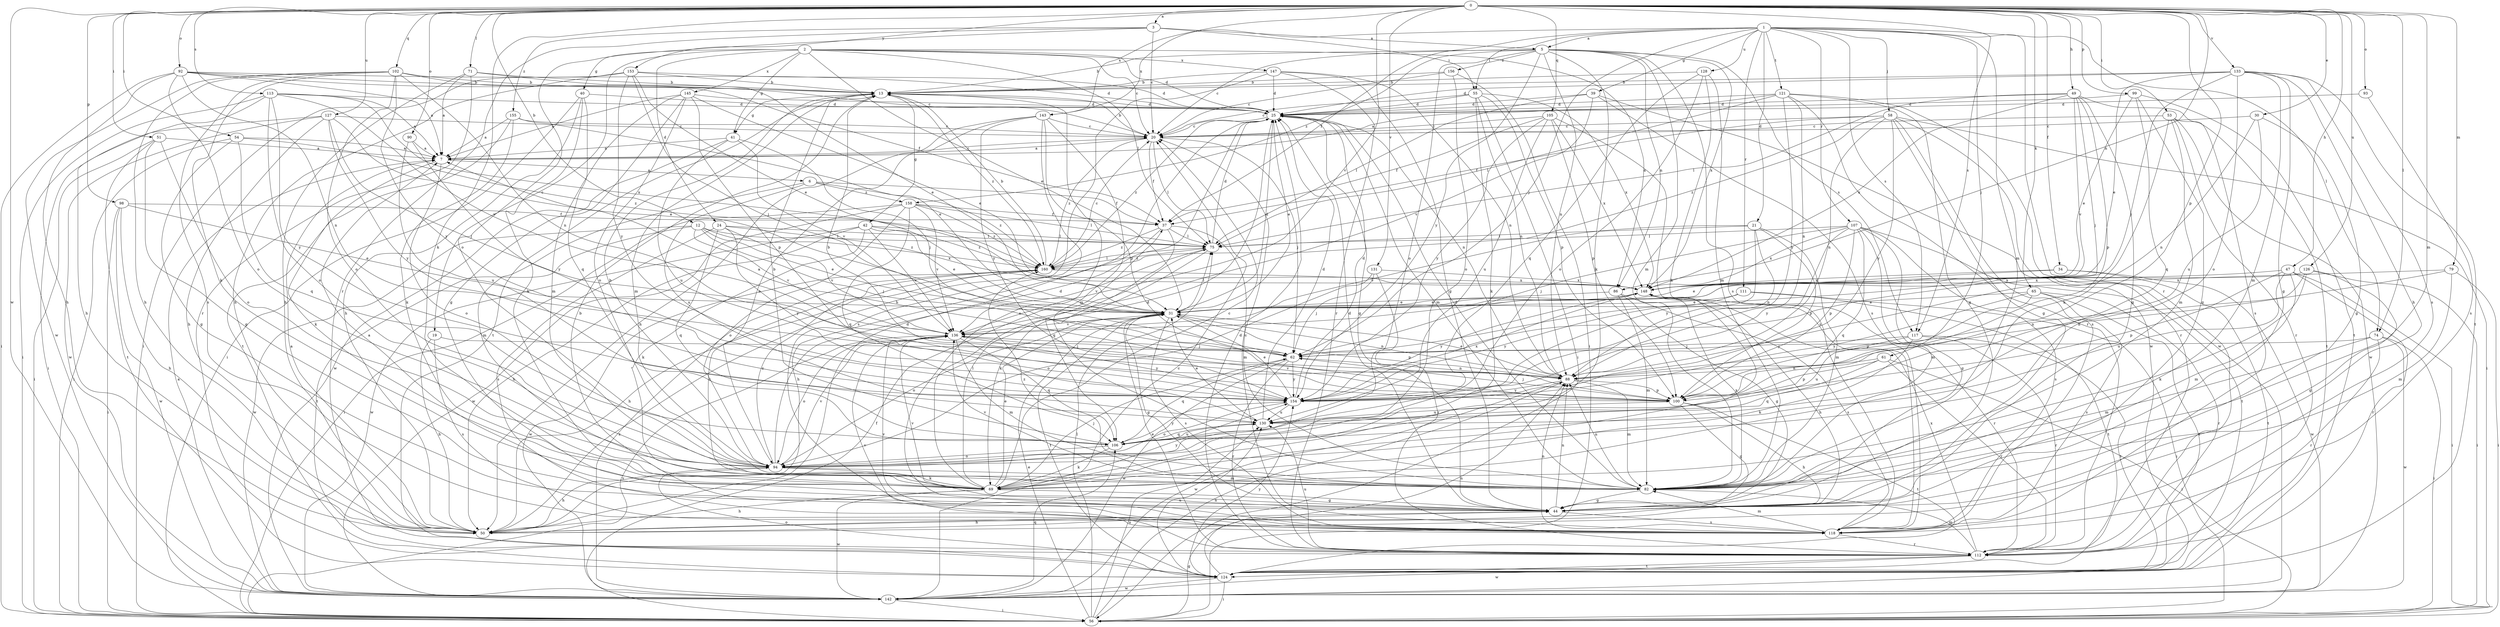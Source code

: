 strict digraph  {
0;
1;
2;
3;
5;
6;
7;
12;
13;
19;
20;
21;
24;
25;
30;
31;
34;
37;
39;
40;
41;
42;
44;
47;
49;
50;
51;
53;
54;
55;
56;
58;
61;
62;
65;
69;
71;
74;
75;
79;
82;
86;
88;
90;
92;
93;
94;
98;
99;
100;
102;
105;
106;
107;
111;
112;
113;
117;
118;
121;
124;
126;
127;
128;
130;
131;
133;
136;
142;
143;
145;
147;
148;
153;
154;
155;
156;
158;
160;
0 -> 3  [label=a];
0 -> 12  [label=b];
0 -> 30  [label=e];
0 -> 34  [label=f];
0 -> 47  [label=h];
0 -> 49  [label=h];
0 -> 51  [label=i];
0 -> 53  [label=i];
0 -> 54  [label=i];
0 -> 65  [label=k];
0 -> 69  [label=k];
0 -> 71  [label=l];
0 -> 74  [label=l];
0 -> 79  [label=m];
0 -> 82  [label=m];
0 -> 86  [label=n];
0 -> 90  [label=o];
0 -> 92  [label=o];
0 -> 93  [label=o];
0 -> 98  [label=p];
0 -> 99  [label=p];
0 -> 100  [label=p];
0 -> 102  [label=q];
0 -> 105  [label=q];
0 -> 113  [label=s];
0 -> 117  [label=s];
0 -> 126  [label=u];
0 -> 127  [label=u];
0 -> 131  [label=v];
0 -> 133  [label=v];
0 -> 136  [label=v];
0 -> 142  [label=w];
0 -> 143  [label=x];
0 -> 153  [label=y];
1 -> 5  [label=a];
1 -> 21  [label=d];
1 -> 37  [label=f];
1 -> 39  [label=g];
1 -> 55  [label=i];
1 -> 58  [label=j];
1 -> 61  [label=j];
1 -> 62  [label=j];
1 -> 74  [label=l];
1 -> 82  [label=m];
1 -> 107  [label=r];
1 -> 111  [label=r];
1 -> 112  [label=r];
1 -> 117  [label=s];
1 -> 121  [label=t];
1 -> 128  [label=u];
1 -> 143  [label=x];
2 -> 19  [label=c];
2 -> 20  [label=c];
2 -> 24  [label=d];
2 -> 25  [label=d];
2 -> 31  [label=e];
2 -> 40  [label=g];
2 -> 41  [label=g];
2 -> 75  [label=l];
2 -> 86  [label=n];
2 -> 145  [label=x];
2 -> 147  [label=x];
3 -> 5  [label=a];
3 -> 20  [label=c];
3 -> 55  [label=i];
3 -> 94  [label=o];
3 -> 112  [label=r];
3 -> 155  [label=z];
5 -> 13  [label=b];
5 -> 20  [label=c];
5 -> 69  [label=k];
5 -> 82  [label=m];
5 -> 86  [label=n];
5 -> 88  [label=n];
5 -> 94  [label=o];
5 -> 117  [label=s];
5 -> 118  [label=s];
5 -> 148  [label=x];
5 -> 154  [label=y];
5 -> 156  [label=z];
5 -> 158  [label=z];
6 -> 37  [label=f];
6 -> 82  [label=m];
6 -> 130  [label=u];
6 -> 158  [label=z];
6 -> 160  [label=z];
7 -> 6  [label=a];
7 -> 20  [label=c];
7 -> 69  [label=k];
7 -> 94  [label=o];
12 -> 31  [label=e];
12 -> 62  [label=j];
12 -> 75  [label=l];
12 -> 124  [label=t];
12 -> 136  [label=v];
12 -> 142  [label=w];
12 -> 160  [label=z];
13 -> 25  [label=d];
13 -> 41  [label=g];
13 -> 42  [label=g];
13 -> 82  [label=m];
13 -> 118  [label=s];
13 -> 124  [label=t];
13 -> 160  [label=z];
19 -> 50  [label=h];
19 -> 62  [label=j];
19 -> 118  [label=s];
20 -> 7  [label=a];
20 -> 13  [label=b];
20 -> 37  [label=f];
20 -> 62  [label=j];
20 -> 75  [label=l];
20 -> 160  [label=z];
21 -> 75  [label=l];
21 -> 82  [label=m];
21 -> 88  [label=n];
21 -> 100  [label=p];
21 -> 136  [label=v];
21 -> 154  [label=y];
24 -> 75  [label=l];
24 -> 106  [label=q];
24 -> 118  [label=s];
24 -> 136  [label=v];
24 -> 148  [label=x];
24 -> 154  [label=y];
25 -> 20  [label=c];
25 -> 31  [label=e];
25 -> 44  [label=g];
25 -> 82  [label=m];
25 -> 88  [label=n];
25 -> 160  [label=z];
30 -> 20  [label=c];
30 -> 44  [label=g];
30 -> 88  [label=n];
30 -> 130  [label=u];
31 -> 25  [label=d];
31 -> 44  [label=g];
31 -> 75  [label=l];
31 -> 88  [label=n];
31 -> 94  [label=o];
31 -> 100  [label=p];
31 -> 118  [label=s];
31 -> 124  [label=t];
31 -> 136  [label=v];
34 -> 31  [label=e];
34 -> 124  [label=t];
34 -> 142  [label=w];
34 -> 148  [label=x];
37 -> 50  [label=h];
37 -> 75  [label=l];
37 -> 82  [label=m];
37 -> 106  [label=q];
37 -> 160  [label=z];
39 -> 25  [label=d];
39 -> 75  [label=l];
39 -> 118  [label=s];
39 -> 136  [label=v];
39 -> 142  [label=w];
40 -> 25  [label=d];
40 -> 50  [label=h];
40 -> 56  [label=i];
40 -> 69  [label=k];
40 -> 106  [label=q];
41 -> 7  [label=a];
41 -> 62  [label=j];
41 -> 130  [label=u];
41 -> 136  [label=v];
41 -> 142  [label=w];
42 -> 31  [label=e];
42 -> 50  [label=h];
42 -> 69  [label=k];
42 -> 75  [label=l];
42 -> 136  [label=v];
42 -> 142  [label=w];
42 -> 160  [label=z];
44 -> 7  [label=a];
44 -> 25  [label=d];
44 -> 50  [label=h];
44 -> 88  [label=n];
44 -> 118  [label=s];
44 -> 136  [label=v];
47 -> 56  [label=i];
47 -> 82  [label=m];
47 -> 100  [label=p];
47 -> 112  [label=r];
47 -> 130  [label=u];
47 -> 148  [label=x];
49 -> 25  [label=d];
49 -> 44  [label=g];
49 -> 62  [label=j];
49 -> 75  [label=l];
49 -> 100  [label=p];
49 -> 118  [label=s];
49 -> 136  [label=v];
49 -> 148  [label=x];
50 -> 7  [label=a];
50 -> 25  [label=d];
51 -> 7  [label=a];
51 -> 44  [label=g];
51 -> 56  [label=i];
51 -> 94  [label=o];
51 -> 124  [label=t];
53 -> 20  [label=c];
53 -> 69  [label=k];
53 -> 82  [label=m];
53 -> 112  [label=r];
53 -> 124  [label=t];
53 -> 142  [label=w];
54 -> 7  [label=a];
54 -> 44  [label=g];
54 -> 56  [label=i];
54 -> 106  [label=q];
54 -> 160  [label=z];
55 -> 20  [label=c];
55 -> 25  [label=d];
55 -> 56  [label=i];
55 -> 69  [label=k];
55 -> 88  [label=n];
55 -> 100  [label=p];
55 -> 148  [label=x];
56 -> 31  [label=e];
56 -> 37  [label=f];
56 -> 44  [label=g];
56 -> 75  [label=l];
56 -> 88  [label=n];
56 -> 130  [label=u];
56 -> 136  [label=v];
58 -> 20  [label=c];
58 -> 37  [label=f];
58 -> 44  [label=g];
58 -> 56  [label=i];
58 -> 88  [label=n];
58 -> 112  [label=r];
58 -> 118  [label=s];
58 -> 154  [label=y];
58 -> 160  [label=z];
61 -> 56  [label=i];
61 -> 88  [label=n];
61 -> 100  [label=p];
61 -> 106  [label=q];
61 -> 112  [label=r];
62 -> 88  [label=n];
62 -> 106  [label=q];
62 -> 112  [label=r];
62 -> 142  [label=w];
62 -> 154  [label=y];
65 -> 31  [label=e];
65 -> 100  [label=p];
65 -> 112  [label=r];
65 -> 118  [label=s];
65 -> 124  [label=t];
65 -> 154  [label=y];
69 -> 20  [label=c];
69 -> 25  [label=d];
69 -> 31  [label=e];
69 -> 44  [label=g];
69 -> 50  [label=h];
69 -> 62  [label=j];
69 -> 75  [label=l];
69 -> 142  [label=w];
69 -> 154  [label=y];
69 -> 160  [label=z];
71 -> 7  [label=a];
71 -> 13  [label=b];
71 -> 31  [label=e];
71 -> 50  [label=h];
71 -> 112  [label=r];
74 -> 56  [label=i];
74 -> 62  [label=j];
74 -> 82  [label=m];
74 -> 112  [label=r];
74 -> 142  [label=w];
75 -> 25  [label=d];
75 -> 69  [label=k];
75 -> 136  [label=v];
75 -> 160  [label=z];
79 -> 56  [label=i];
79 -> 82  [label=m];
79 -> 88  [label=n];
79 -> 148  [label=x];
82 -> 25  [label=d];
82 -> 44  [label=g];
82 -> 88  [label=n];
82 -> 136  [label=v];
82 -> 148  [label=x];
82 -> 160  [label=z];
86 -> 31  [label=e];
86 -> 44  [label=g];
86 -> 82  [label=m];
86 -> 118  [label=s];
88 -> 7  [label=a];
88 -> 31  [label=e];
88 -> 82  [label=m];
88 -> 100  [label=p];
88 -> 142  [label=w];
88 -> 154  [label=y];
90 -> 7  [label=a];
90 -> 130  [label=u];
90 -> 154  [label=y];
92 -> 7  [label=a];
92 -> 13  [label=b];
92 -> 20  [label=c];
92 -> 25  [label=d];
92 -> 50  [label=h];
92 -> 56  [label=i];
92 -> 88  [label=n];
92 -> 94  [label=o];
93 -> 25  [label=d];
93 -> 118  [label=s];
94 -> 13  [label=b];
94 -> 25  [label=d];
94 -> 50  [label=h];
94 -> 69  [label=k];
94 -> 82  [label=m];
94 -> 136  [label=v];
94 -> 160  [label=z];
98 -> 31  [label=e];
98 -> 37  [label=f];
98 -> 50  [label=h];
98 -> 56  [label=i];
98 -> 142  [label=w];
99 -> 25  [label=d];
99 -> 31  [label=e];
99 -> 44  [label=g];
99 -> 106  [label=q];
99 -> 124  [label=t];
100 -> 13  [label=b];
100 -> 44  [label=g];
100 -> 50  [label=h];
100 -> 62  [label=j];
100 -> 124  [label=t];
100 -> 130  [label=u];
100 -> 136  [label=v];
102 -> 13  [label=b];
102 -> 37  [label=f];
102 -> 50  [label=h];
102 -> 69  [label=k];
102 -> 88  [label=n];
102 -> 94  [label=o];
102 -> 118  [label=s];
102 -> 142  [label=w];
102 -> 154  [label=y];
105 -> 20  [label=c];
105 -> 37  [label=f];
105 -> 100  [label=p];
105 -> 118  [label=s];
105 -> 130  [label=u];
105 -> 148  [label=x];
105 -> 154  [label=y];
106 -> 13  [label=b];
106 -> 69  [label=k];
106 -> 94  [label=o];
106 -> 130  [label=u];
106 -> 154  [label=y];
107 -> 44  [label=g];
107 -> 62  [label=j];
107 -> 75  [label=l];
107 -> 82  [label=m];
107 -> 100  [label=p];
107 -> 106  [label=q];
107 -> 118  [label=s];
107 -> 124  [label=t];
107 -> 148  [label=x];
107 -> 154  [label=y];
111 -> 31  [label=e];
111 -> 56  [label=i];
111 -> 124  [label=t];
111 -> 154  [label=y];
112 -> 25  [label=d];
112 -> 31  [label=e];
112 -> 82  [label=m];
112 -> 124  [label=t];
112 -> 130  [label=u];
112 -> 136  [label=v];
112 -> 142  [label=w];
112 -> 148  [label=x];
113 -> 7  [label=a];
113 -> 25  [label=d];
113 -> 50  [label=h];
113 -> 56  [label=i];
113 -> 94  [label=o];
113 -> 136  [label=v];
113 -> 148  [label=x];
113 -> 154  [label=y];
117 -> 62  [label=j];
117 -> 69  [label=k];
117 -> 112  [label=r];
117 -> 124  [label=t];
117 -> 130  [label=u];
118 -> 13  [label=b];
118 -> 20  [label=c];
118 -> 82  [label=m];
118 -> 88  [label=n];
118 -> 112  [label=r];
118 -> 136  [label=v];
121 -> 7  [label=a];
121 -> 25  [label=d];
121 -> 44  [label=g];
121 -> 75  [label=l];
121 -> 88  [label=n];
121 -> 112  [label=r];
121 -> 142  [label=w];
121 -> 154  [label=y];
124 -> 56  [label=i];
124 -> 88  [label=n];
124 -> 94  [label=o];
124 -> 130  [label=u];
124 -> 142  [label=w];
124 -> 154  [label=y];
126 -> 44  [label=g];
126 -> 56  [label=i];
126 -> 69  [label=k];
126 -> 88  [label=n];
126 -> 148  [label=x];
127 -> 20  [label=c];
127 -> 31  [label=e];
127 -> 50  [label=h];
127 -> 56  [label=i];
127 -> 62  [label=j];
127 -> 142  [label=w];
127 -> 154  [label=y];
128 -> 13  [label=b];
128 -> 69  [label=k];
128 -> 82  [label=m];
128 -> 94  [label=o];
128 -> 106  [label=q];
130 -> 25  [label=d];
130 -> 31  [label=e];
130 -> 106  [label=q];
131 -> 62  [label=j];
131 -> 94  [label=o];
131 -> 112  [label=r];
131 -> 148  [label=x];
133 -> 13  [label=b];
133 -> 25  [label=d];
133 -> 31  [label=e];
133 -> 44  [label=g];
133 -> 50  [label=h];
133 -> 62  [label=j];
133 -> 82  [label=m];
133 -> 94  [label=o];
133 -> 118  [label=s];
133 -> 124  [label=t];
136 -> 62  [label=j];
136 -> 82  [label=m];
136 -> 94  [label=o];
136 -> 106  [label=q];
136 -> 154  [label=y];
142 -> 7  [label=a];
142 -> 20  [label=c];
142 -> 56  [label=i];
142 -> 106  [label=q];
142 -> 160  [label=z];
143 -> 20  [label=c];
143 -> 50  [label=h];
143 -> 82  [label=m];
143 -> 94  [label=o];
143 -> 100  [label=p];
143 -> 118  [label=s];
143 -> 154  [label=y];
145 -> 7  [label=a];
145 -> 25  [label=d];
145 -> 31  [label=e];
145 -> 44  [label=g];
145 -> 82  [label=m];
145 -> 94  [label=o];
145 -> 100  [label=p];
147 -> 13  [label=b];
147 -> 25  [label=d];
147 -> 44  [label=g];
147 -> 50  [label=h];
147 -> 88  [label=n];
147 -> 112  [label=r];
148 -> 31  [label=e];
148 -> 50  [label=h];
148 -> 112  [label=r];
148 -> 154  [label=y];
153 -> 13  [label=b];
153 -> 25  [label=d];
153 -> 31  [label=e];
153 -> 50  [label=h];
153 -> 56  [label=i];
153 -> 62  [label=j];
153 -> 154  [label=y];
154 -> 25  [label=d];
154 -> 31  [label=e];
154 -> 94  [label=o];
154 -> 130  [label=u];
154 -> 148  [label=x];
155 -> 7  [label=a];
155 -> 20  [label=c];
155 -> 31  [label=e];
155 -> 69  [label=k];
155 -> 124  [label=t];
156 -> 13  [label=b];
156 -> 20  [label=c];
156 -> 56  [label=i];
156 -> 94  [label=o];
158 -> 37  [label=f];
158 -> 56  [label=i];
158 -> 75  [label=l];
158 -> 94  [label=o];
158 -> 106  [label=q];
158 -> 136  [label=v];
158 -> 142  [label=w];
158 -> 160  [label=z];
160 -> 13  [label=b];
160 -> 20  [label=c];
160 -> 50  [label=h];
160 -> 75  [label=l];
160 -> 142  [label=w];
160 -> 148  [label=x];
}
